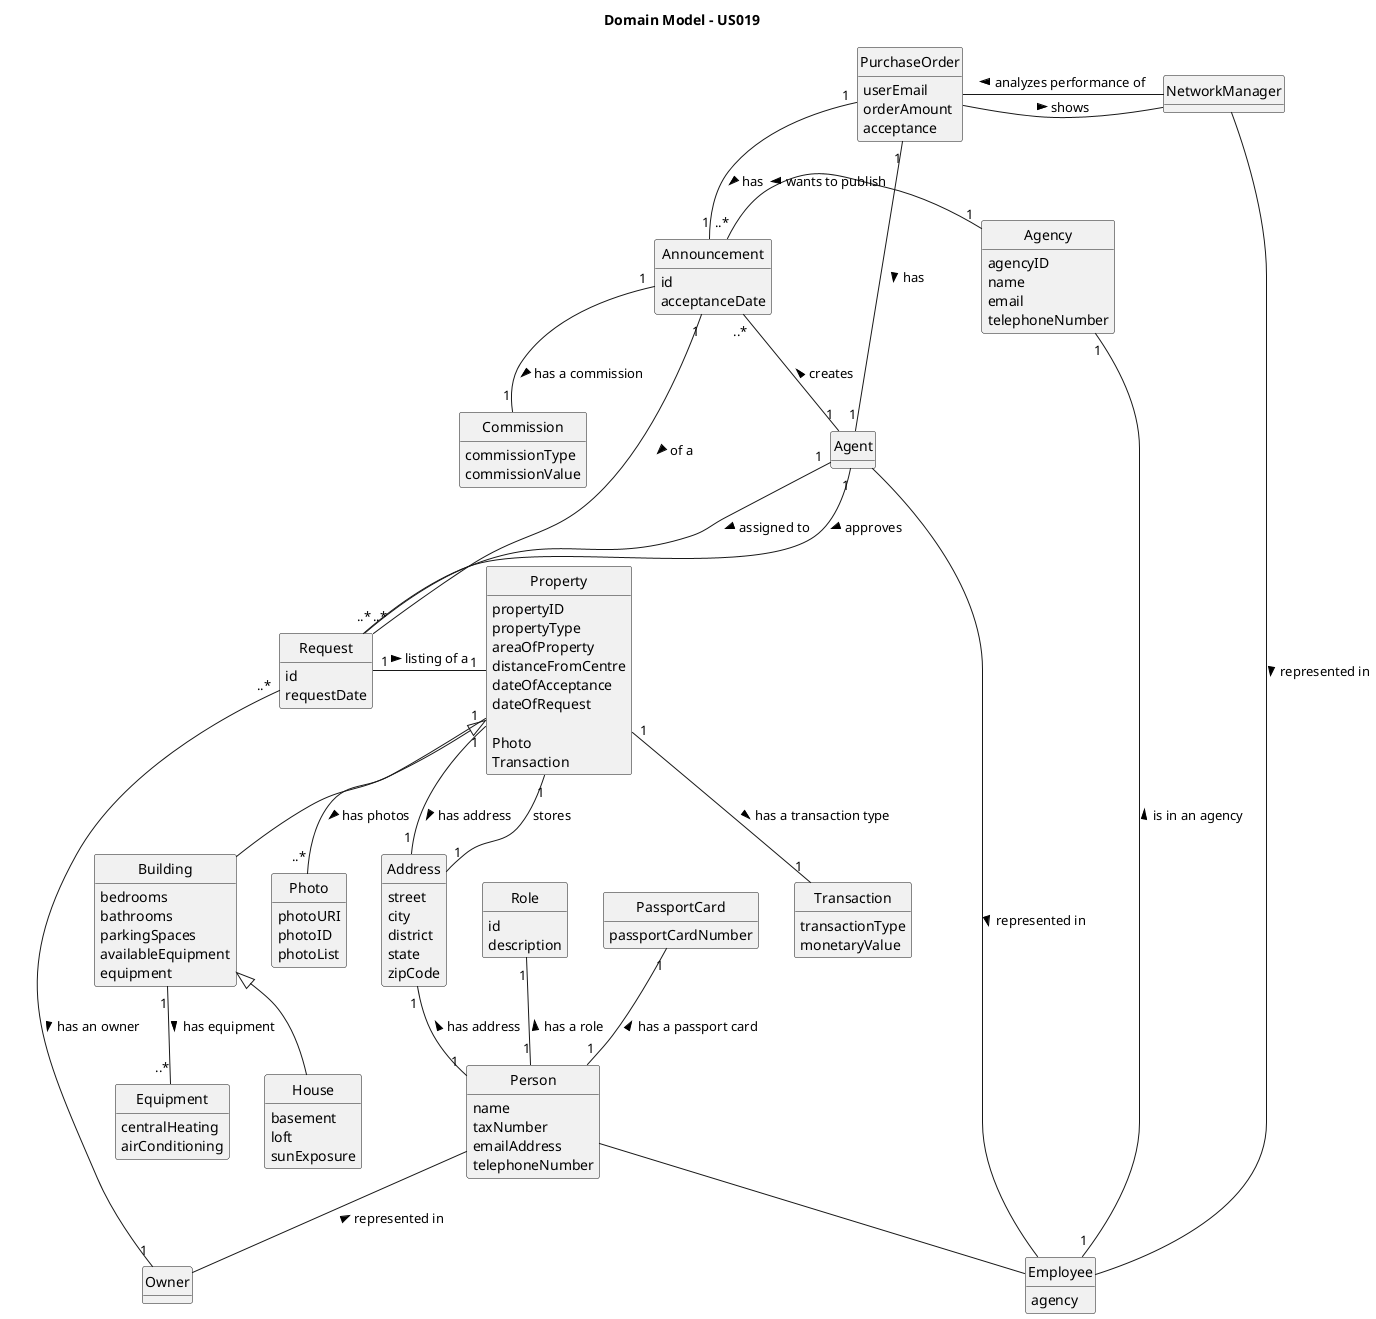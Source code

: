 @startuml
skinparam monochrome true
skinparam packageStyle rectangle
skinparam shadowing false

'left to right direction

skinparam classAttributeIconSize 0

hide circle
hide methods

title Domain Model - US019

'class Platform {
'  -description
'}

class PurchaseOrder{
    userEmail
    orderAmount
    acceptance
}

class Person {
    name
    taxNumber
    emailAddress
    telephoneNumber
}

class Role {
    id
    description
}

class Owner {
}

class PassportCard {
    passportCardNumber
}

class Address{
    street
    city
    district
    state
    zipCode
}



class Property{
    propertyID
    propertyType
    areaOfProperty
    distanceFromCentre
    dateOfAcceptance
    dateOfRequest

    Photo
    Transaction

}

class Building extends Property {
    bedrooms
    bathrooms
    parkingSpaces
    availableEquipment
    equipment
}

class House extends Building{
    basement
    loft
    sunExposure
}

class Employee{
    agency
}

class Equipment{

    centralHeating
    airConditioning
}

class Commission {
    commissionType
    commissionValue
}

class Photo {
    photoURI
    photoID
    photoList
}

class Transaction {
    transactionType
    monetaryValue
}

class Request{
    id
    requestDate
}


class Agency{
    agencyID
    name
    email
    telephoneNumber
}

class Agent{}

class Announcement{
    id
    acceptanceDate
}

Agent - Employee : > represented in
Agency "1" - "..*" Announcement : > wants to publish
Announcement "1" - Request : > of a
Property "1" -- "1" Address : stores
Agency "1" -- "1" Employee  : < is in an agency
Property "1" -- "1" Transaction : has a transaction type >
Property "1" -- "..*" Photo : has photos >
Announcement "1" -- "1" Commission : has a commission >
Building "1" -- "..*" Equipment : has equipment >
Role "1" -- "1" Person : has a role <
PassportCard "1" -- "1" Person : has a passport card <
Address "1" -- "1" Person : has address <
Request "1" - "1" Property : > listing of a
Owner "1" -left- "..*" Request : < has an owner
Person -- Owner : < represented in
Person -- Employee
Agent "1" -- "..*" Request : assigned to >
Announcement "..*"  -- "1" Agent : creates <
Address "1" -- "1" Property : has address <
Agent "1" -- "..*" Request : > approves

NetworkManager - Employee : represented in >
NetworkManager  -  PurchaseOrder : analyzes performance of >
PurchaseOrder  - NetworkManager : shows >
PurchaseOrder"1" -- "1"Announcement : has >
PurchaseOrder"1" -- "1"Agent : has >



@enduml